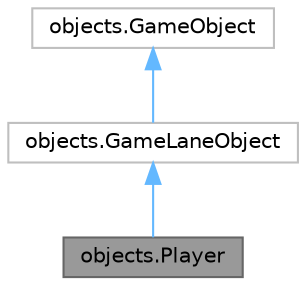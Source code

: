 digraph "objects.Player"
{
 // LATEX_PDF_SIZE
  bgcolor="transparent";
  edge [fontname=Helvetica,fontsize=10,labelfontname=Helvetica,labelfontsize=10];
  node [fontname=Helvetica,fontsize=10,shape=box,height=0.2,width=0.4];
  Node1 [label="objects.Player",height=0.2,width=0.4,color="gray40", fillcolor="grey60", style="filled", fontcolor="black",tooltip=" "];
  Node2 -> Node1 [dir="back",color="steelblue1",style="solid"];
  Node2 [label="objects.GameLaneObject",height=0.2,width=0.4,color="grey75", fillcolor="white", style="filled",URL="$classobjects_1_1GameLaneObject.html",tooltip=" "];
  Node3 -> Node2 [dir="back",color="steelblue1",style="solid"];
  Node3 [label="objects.GameObject",height=0.2,width=0.4,color="grey75", fillcolor="white", style="filled",URL="$classobjects_1_1GameObject.html",tooltip=" "];
}
